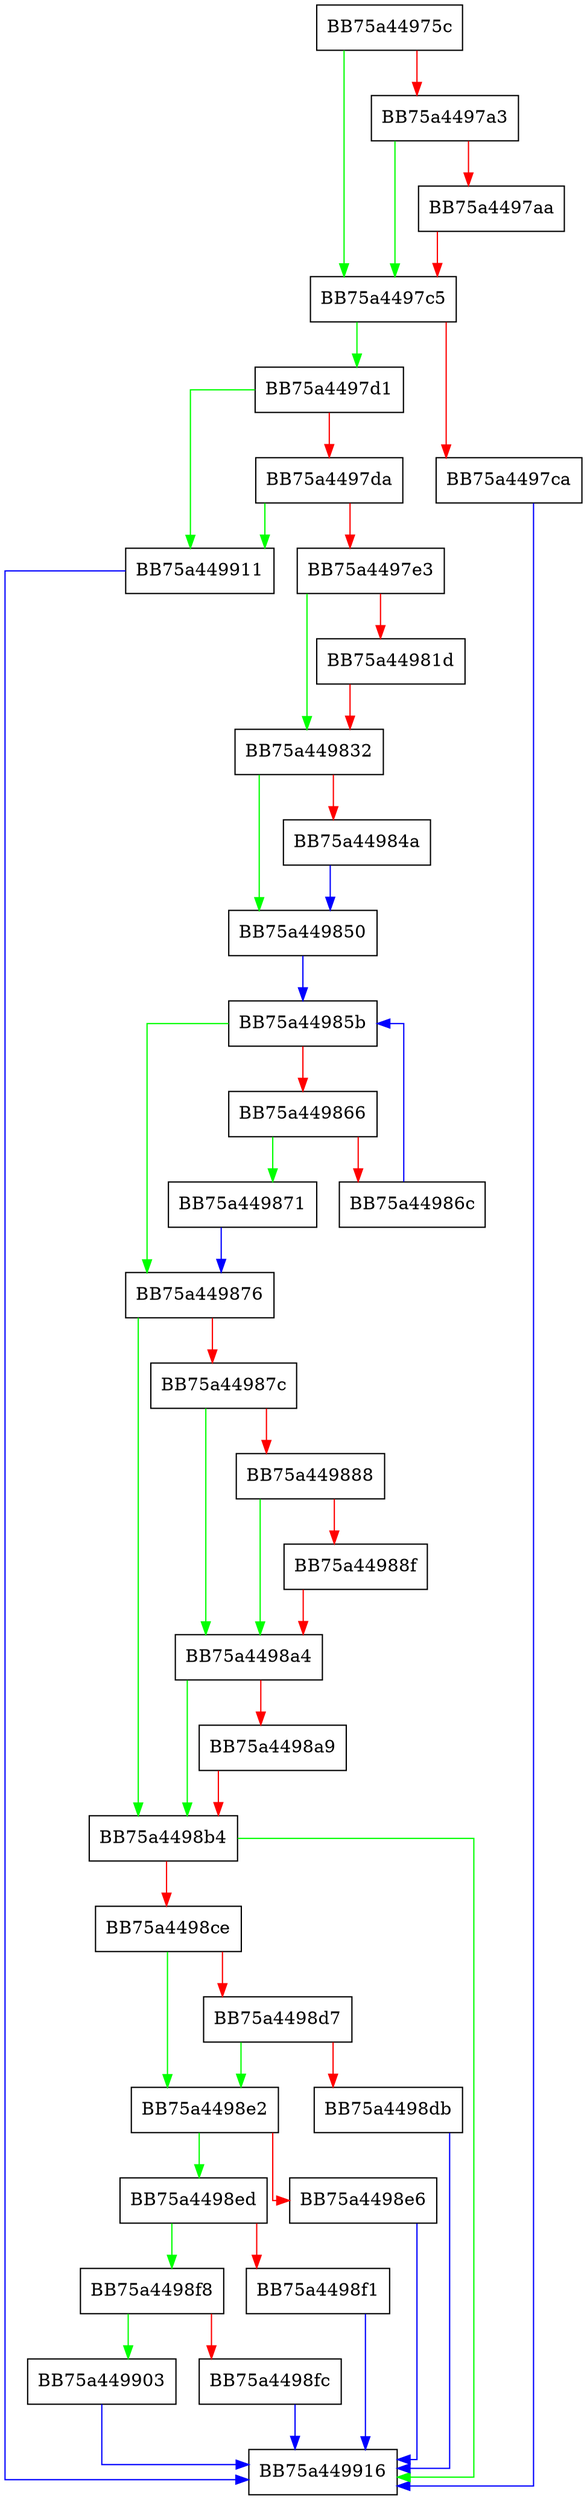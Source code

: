 digraph AVAS_Sysclean_CallScript {
  node [shape="box"];
  graph [splines=ortho];
  BB75a44975c -> BB75a4497c5 [color="green"];
  BB75a44975c -> BB75a4497a3 [color="red"];
  BB75a4497a3 -> BB75a4497c5 [color="green"];
  BB75a4497a3 -> BB75a4497aa [color="red"];
  BB75a4497aa -> BB75a4497c5 [color="red"];
  BB75a4497c5 -> BB75a4497d1 [color="green"];
  BB75a4497c5 -> BB75a4497ca [color="red"];
  BB75a4497ca -> BB75a449916 [color="blue"];
  BB75a4497d1 -> BB75a449911 [color="green"];
  BB75a4497d1 -> BB75a4497da [color="red"];
  BB75a4497da -> BB75a449911 [color="green"];
  BB75a4497da -> BB75a4497e3 [color="red"];
  BB75a4497e3 -> BB75a449832 [color="green"];
  BB75a4497e3 -> BB75a44981d [color="red"];
  BB75a44981d -> BB75a449832 [color="red"];
  BB75a449832 -> BB75a449850 [color="green"];
  BB75a449832 -> BB75a44984a [color="red"];
  BB75a44984a -> BB75a449850 [color="blue"];
  BB75a449850 -> BB75a44985b [color="blue"];
  BB75a44985b -> BB75a449876 [color="green"];
  BB75a44985b -> BB75a449866 [color="red"];
  BB75a449866 -> BB75a449871 [color="green"];
  BB75a449866 -> BB75a44986c [color="red"];
  BB75a44986c -> BB75a44985b [color="blue"];
  BB75a449871 -> BB75a449876 [color="blue"];
  BB75a449876 -> BB75a4498b4 [color="green"];
  BB75a449876 -> BB75a44987c [color="red"];
  BB75a44987c -> BB75a4498a4 [color="green"];
  BB75a44987c -> BB75a449888 [color="red"];
  BB75a449888 -> BB75a4498a4 [color="green"];
  BB75a449888 -> BB75a44988f [color="red"];
  BB75a44988f -> BB75a4498a4 [color="red"];
  BB75a4498a4 -> BB75a4498b4 [color="green"];
  BB75a4498a4 -> BB75a4498a9 [color="red"];
  BB75a4498a9 -> BB75a4498b4 [color="red"];
  BB75a4498b4 -> BB75a449916 [color="green"];
  BB75a4498b4 -> BB75a4498ce [color="red"];
  BB75a4498ce -> BB75a4498e2 [color="green"];
  BB75a4498ce -> BB75a4498d7 [color="red"];
  BB75a4498d7 -> BB75a4498e2 [color="green"];
  BB75a4498d7 -> BB75a4498db [color="red"];
  BB75a4498db -> BB75a449916 [color="blue"];
  BB75a4498e2 -> BB75a4498ed [color="green"];
  BB75a4498e2 -> BB75a4498e6 [color="red"];
  BB75a4498e6 -> BB75a449916 [color="blue"];
  BB75a4498ed -> BB75a4498f8 [color="green"];
  BB75a4498ed -> BB75a4498f1 [color="red"];
  BB75a4498f1 -> BB75a449916 [color="blue"];
  BB75a4498f8 -> BB75a449903 [color="green"];
  BB75a4498f8 -> BB75a4498fc [color="red"];
  BB75a4498fc -> BB75a449916 [color="blue"];
  BB75a449903 -> BB75a449916 [color="blue"];
  BB75a449911 -> BB75a449916 [color="blue"];
}